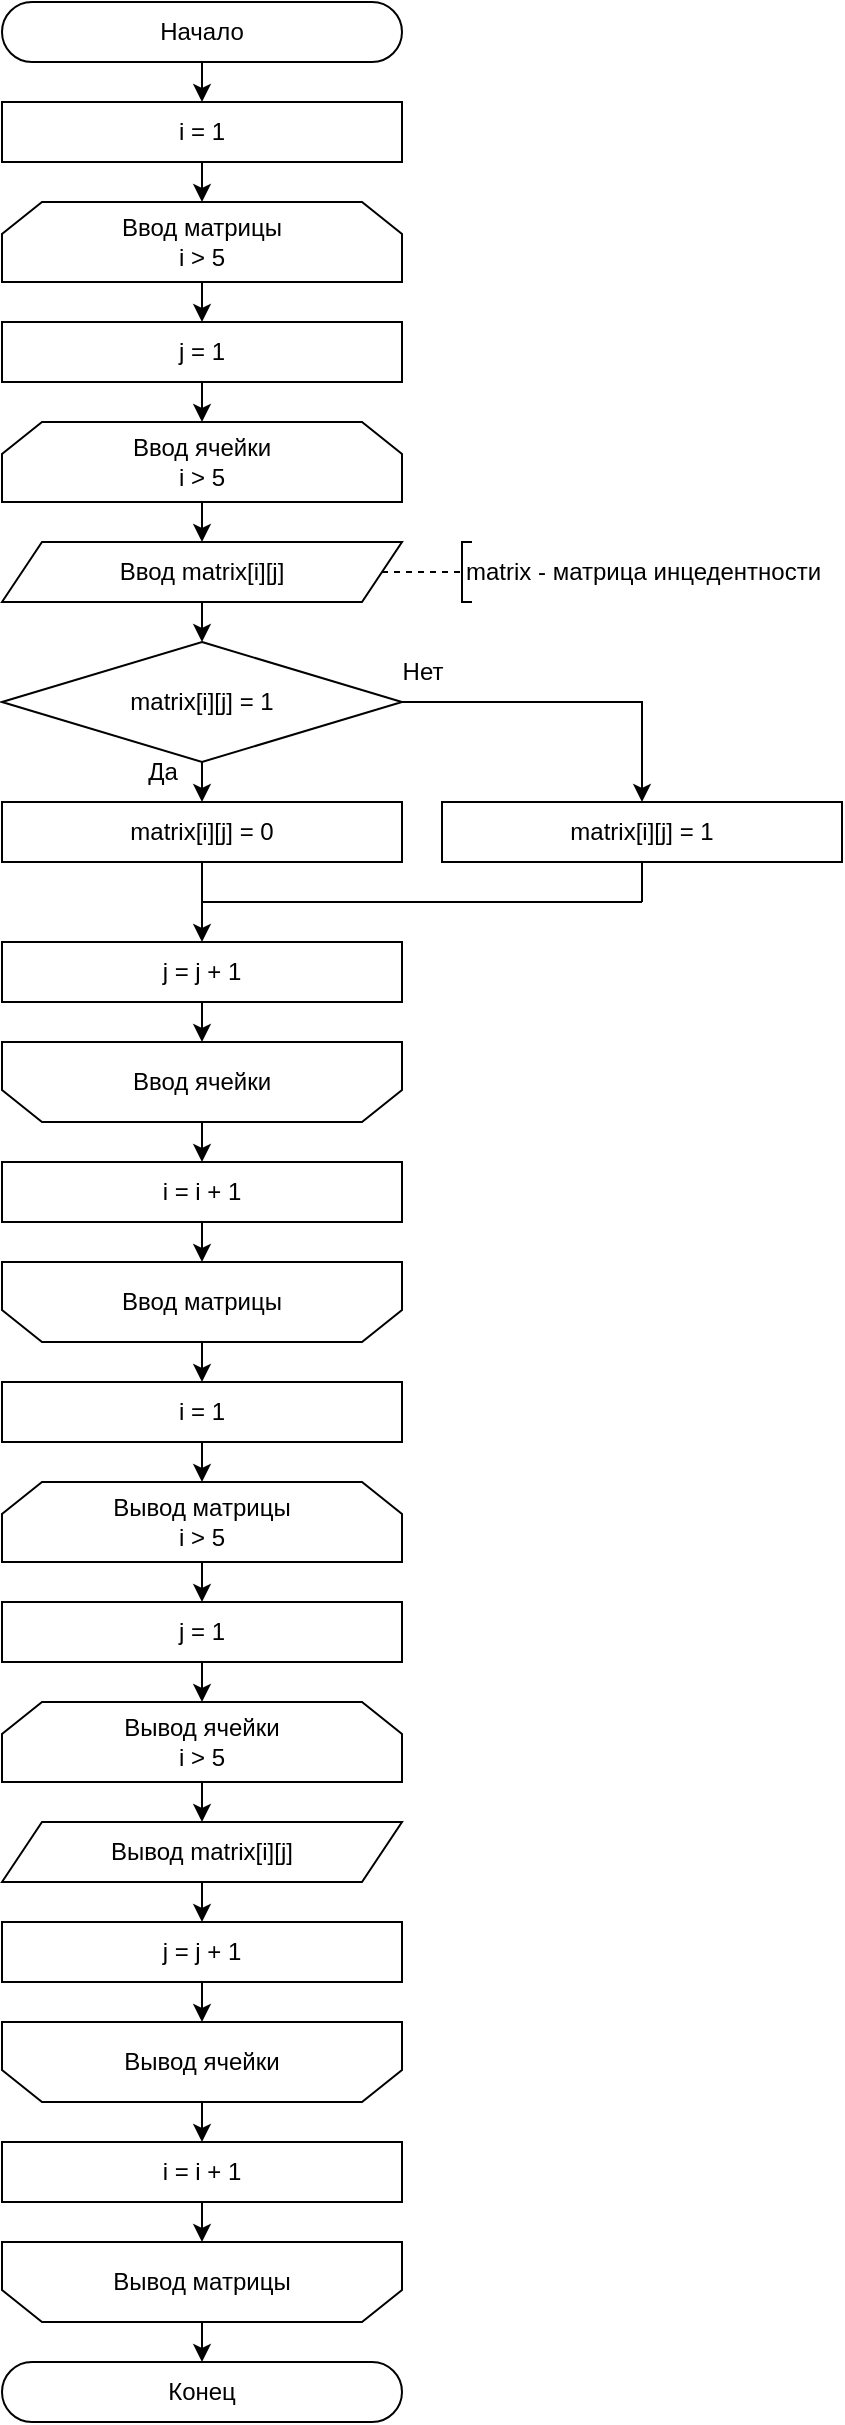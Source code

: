 <mxfile>
    <diagram name="Страница — 1" id="PtERw0xOoVtdUdhSGjrE">
        <mxGraphModel dx="1925" dy="2742" grid="1" gridSize="10" guides="1" tooltips="1" connect="1" arrows="1" fold="1" page="1" pageScale="1" pageWidth="827" pageHeight="1169" math="0" shadow="0">
            <root>
                <mxCell id="0"/>
                <mxCell id="1" parent="0"/>
                <mxCell id="79" style="edgeStyle=none;html=1;" parent="1" source="77" target="78" edge="1">
                    <mxGeometry relative="1" as="geometry"/>
                </mxCell>
                <mxCell id="77" value="Начало" style="rounded=1;whiteSpace=wrap;html=1;arcSize=50;" parent="1" vertex="1">
                    <mxGeometry x="10" y="-1160" width="200" height="30" as="geometry"/>
                </mxCell>
                <mxCell id="81" style="edgeStyle=none;html=1;" parent="1" source="78" target="80" edge="1">
                    <mxGeometry relative="1" as="geometry"/>
                </mxCell>
                <mxCell id="78" value="i = 1" style="rounded=0;whiteSpace=wrap;html=1;" parent="1" vertex="1">
                    <mxGeometry x="10" y="-1110" width="200" height="30" as="geometry"/>
                </mxCell>
                <mxCell id="83" style="edgeStyle=none;html=1;" parent="1" source="80" target="82" edge="1">
                    <mxGeometry relative="1" as="geometry"/>
                </mxCell>
                <mxCell id="80" value="Ввод матрицы&lt;br&gt;&lt;div&gt;&lt;font style=&quot;color: rgb(0, 0, 0);&quot;&gt;i &amp;gt; 5&lt;/font&gt;&lt;/div&gt;" style="shape=loopLimit;whiteSpace=wrap;html=1;" parent="1" vertex="1">
                    <mxGeometry x="10" y="-1060" width="200" height="40" as="geometry"/>
                </mxCell>
                <mxCell id="102" style="edgeStyle=none;html=1;" parent="1" source="82" target="101" edge="1">
                    <mxGeometry relative="1" as="geometry"/>
                </mxCell>
                <mxCell id="82" value="j = 1" style="rounded=0;whiteSpace=wrap;html=1;" parent="1" vertex="1">
                    <mxGeometry x="10" y="-1000" width="200" height="30" as="geometry"/>
                </mxCell>
                <mxCell id="89" style="edgeStyle=none;html=1;" parent="1" source="84" target="88" edge="1">
                    <mxGeometry relative="1" as="geometry"/>
                </mxCell>
                <mxCell id="84" value="Ввод matrix[i][j]" style="shape=parallelogram;perimeter=parallelogramPerimeter;whiteSpace=wrap;html=1;fixedSize=1;" parent="1" vertex="1">
                    <mxGeometry x="10" y="-890" width="200" height="30" as="geometry"/>
                </mxCell>
                <mxCell id="86" value="matrix - матрица инцедентности" style="strokeWidth=1;html=1;shape=mxgraph.flowchart.annotation_1;align=left;pointerEvents=1;" parent="1" vertex="1">
                    <mxGeometry x="240" y="-890" width="5" height="30" as="geometry"/>
                </mxCell>
                <mxCell id="87" value="" style="endArrow=none;html=1;rounded=0;entryX=0;entryY=0.5;entryDx=0;entryDy=0;entryPerimeter=0;dashed=1;" parent="1" target="86" edge="1">
                    <mxGeometry width="50" height="50" relative="1" as="geometry">
                        <mxPoint x="200" y="-875" as="sourcePoint"/>
                        <mxPoint x="290" y="-885" as="targetPoint"/>
                    </mxGeometry>
                </mxCell>
                <mxCell id="91" style="edgeStyle=none;html=1;" parent="1" source="88" edge="1">
                    <mxGeometry relative="1" as="geometry">
                        <mxPoint x="110" y="-760" as="targetPoint"/>
                    </mxGeometry>
                </mxCell>
                <mxCell id="170" style="edgeStyle=none;html=1;entryX=0.5;entryY=0;entryDx=0;entryDy=0;arcSize=0;" edge="1" parent="1" source="88" target="168">
                    <mxGeometry relative="1" as="geometry">
                        <Array as="points">
                            <mxPoint x="330" y="-810"/>
                        </Array>
                    </mxGeometry>
                </mxCell>
                <mxCell id="88" value="matrix[i][j] = 1" style="rhombus;whiteSpace=wrap;html=1;" parent="1" vertex="1">
                    <mxGeometry x="10" y="-840" width="200" height="60" as="geometry"/>
                </mxCell>
                <mxCell id="105" style="edgeStyle=none;html=1;" parent="1" source="94" target="104" edge="1">
                    <mxGeometry relative="1" as="geometry"/>
                </mxCell>
                <mxCell id="94" value="j = j + 1" style="rounded=0;whiteSpace=wrap;html=1;" parent="1" vertex="1">
                    <mxGeometry x="10" y="-690" width="200" height="30" as="geometry"/>
                </mxCell>
                <mxCell id="99" value="Да" style="text;html=1;align=center;verticalAlign=middle;resizable=0;points=[];autosize=1;strokeColor=none;fillColor=none;" parent="1" vertex="1">
                    <mxGeometry x="70" y="-790" width="40" height="30" as="geometry"/>
                </mxCell>
                <mxCell id="100" value="Нет" style="text;html=1;align=center;verticalAlign=middle;resizable=0;points=[];autosize=1;strokeColor=none;fillColor=none;" parent="1" vertex="1">
                    <mxGeometry x="200" y="-840" width="40" height="30" as="geometry"/>
                </mxCell>
                <mxCell id="103" style="edgeStyle=none;html=1;" parent="1" source="101" target="84" edge="1">
                    <mxGeometry relative="1" as="geometry"/>
                </mxCell>
                <mxCell id="101" value="Ввод ячейки&lt;br&gt;&lt;div&gt;&lt;font style=&quot;color: rgb(0, 0, 0);&quot;&gt;i &amp;gt; 5&lt;/font&gt;&lt;/div&gt;" style="shape=loopLimit;whiteSpace=wrap;html=1;" parent="1" vertex="1">
                    <mxGeometry x="10" y="-950" width="200" height="40" as="geometry"/>
                </mxCell>
                <mxCell id="107" style="edgeStyle=none;html=1;" parent="1" source="104" target="106" edge="1">
                    <mxGeometry relative="1" as="geometry"/>
                </mxCell>
                <mxCell id="104" value="&lt;span style=&quot;color: rgb(0, 0, 0);&quot;&gt;Ввод ячейки&lt;/span&gt;" style="shape=loopLimit;whiteSpace=wrap;html=1;direction=west;" parent="1" vertex="1">
                    <mxGeometry x="10" y="-640" width="200" height="40" as="geometry"/>
                </mxCell>
                <mxCell id="109" style="edgeStyle=none;html=1;" parent="1" source="106" target="108" edge="1">
                    <mxGeometry relative="1" as="geometry"/>
                </mxCell>
                <mxCell id="106" value="i = i + 1" style="rounded=0;whiteSpace=wrap;html=1;" parent="1" vertex="1">
                    <mxGeometry x="10" y="-580" width="200" height="30" as="geometry"/>
                </mxCell>
                <mxCell id="187" style="edgeStyle=none;html=1;" edge="1" parent="1" source="108" target="134">
                    <mxGeometry relative="1" as="geometry"/>
                </mxCell>
                <mxCell id="108" value="&lt;span style=&quot;color: rgb(0, 0, 0);&quot;&gt;Ввод матрицы&lt;/span&gt;" style="shape=loopLimit;whiteSpace=wrap;html=1;direction=west;" parent="1" vertex="1">
                    <mxGeometry x="10" y="-530" width="200" height="40" as="geometry"/>
                </mxCell>
                <mxCell id="133" style="edgeStyle=none;html=1;" parent="1" source="134" target="136" edge="1">
                    <mxGeometry relative="1" as="geometry"/>
                </mxCell>
                <mxCell id="134" value="i = 1" style="rounded=0;whiteSpace=wrap;html=1;" parent="1" vertex="1">
                    <mxGeometry x="10" y="-470" width="200" height="30" as="geometry"/>
                </mxCell>
                <mxCell id="175" style="edgeStyle=none;html=1;" edge="1" parent="1" source="136" target="174">
                    <mxGeometry relative="1" as="geometry"/>
                </mxCell>
                <mxCell id="136" value="Вывод матрицы&lt;br&gt;&lt;div&gt;&lt;font style=&quot;color: rgb(0, 0, 0);&quot;&gt;i &amp;gt; 5&lt;/font&gt;&lt;/div&gt;" style="shape=loopLimit;whiteSpace=wrap;html=1;" parent="1" vertex="1">
                    <mxGeometry x="10" y="-420" width="200" height="40" as="geometry"/>
                </mxCell>
                <mxCell id="165" style="edgeStyle=none;html=1;" parent="1" source="158" target="164" edge="1">
                    <mxGeometry relative="1" as="geometry"/>
                </mxCell>
                <mxCell id="158" value="&lt;span style=&quot;color: rgb(0, 0, 0);&quot;&gt;Вывод матрицы&lt;/span&gt;" style="shape=loopLimit;whiteSpace=wrap;html=1;direction=west;" parent="1" vertex="1">
                    <mxGeometry x="10" y="-40" width="200" height="40" as="geometry"/>
                </mxCell>
                <mxCell id="164" value="Конец" style="rounded=1;whiteSpace=wrap;html=1;arcSize=50;" parent="1" vertex="1">
                    <mxGeometry x="10" y="20" width="200" height="30" as="geometry"/>
                </mxCell>
                <mxCell id="171" style="edgeStyle=none;html=1;" edge="1" parent="1" source="167" target="94">
                    <mxGeometry relative="1" as="geometry"/>
                </mxCell>
                <mxCell id="167" value="&lt;span style=&quot;color: rgb(0, 0, 0);&quot;&gt;matrix[i][j] = 0&lt;/span&gt;" style="rounded=0;whiteSpace=wrap;html=1;" vertex="1" parent="1">
                    <mxGeometry x="10" y="-760" width="200" height="30" as="geometry"/>
                </mxCell>
                <mxCell id="168" value="&lt;span style=&quot;color: rgb(0, 0, 0);&quot;&gt;matrix[i][j] = 1&lt;/span&gt;" style="rounded=0;whiteSpace=wrap;html=1;" vertex="1" parent="1">
                    <mxGeometry x="230" y="-760" width="200" height="30" as="geometry"/>
                </mxCell>
                <mxCell id="172" value="" style="endArrow=none;html=1;" edge="1" parent="1">
                    <mxGeometry width="50" height="50" relative="1" as="geometry">
                        <mxPoint x="110" y="-710" as="sourcePoint"/>
                        <mxPoint x="330" y="-710" as="targetPoint"/>
                    </mxGeometry>
                </mxCell>
                <mxCell id="173" value="" style="endArrow=none;html=1;entryX=0.5;entryY=1;entryDx=0;entryDy=0;" edge="1" parent="1" target="168">
                    <mxGeometry width="50" height="50" relative="1" as="geometry">
                        <mxPoint x="330" y="-710" as="sourcePoint"/>
                        <mxPoint x="180" y="-730" as="targetPoint"/>
                    </mxGeometry>
                </mxCell>
                <mxCell id="177" style="edgeStyle=none;html=1;" edge="1" parent="1" source="174" target="176">
                    <mxGeometry relative="1" as="geometry"/>
                </mxCell>
                <mxCell id="174" value="j = 1" style="rounded=0;whiteSpace=wrap;html=1;" vertex="1" parent="1">
                    <mxGeometry x="10" y="-360" width="200" height="30" as="geometry"/>
                </mxCell>
                <mxCell id="179" style="edgeStyle=none;html=1;" edge="1" parent="1" source="176" target="178">
                    <mxGeometry relative="1" as="geometry"/>
                </mxCell>
                <mxCell id="176" value="Вывод ячейки&lt;br&gt;&lt;div&gt;&lt;font style=&quot;color: rgb(0, 0, 0);&quot;&gt;i &amp;gt; 5&lt;/font&gt;&lt;/div&gt;" style="shape=loopLimit;whiteSpace=wrap;html=1;" vertex="1" parent="1">
                    <mxGeometry x="10" y="-310" width="200" height="40" as="geometry"/>
                </mxCell>
                <mxCell id="181" style="edgeStyle=none;html=1;" edge="1" parent="1" source="178" target="180">
                    <mxGeometry relative="1" as="geometry"/>
                </mxCell>
                <mxCell id="178" value="Вывод matrix[i][j]" style="shape=parallelogram;perimeter=parallelogramPerimeter;whiteSpace=wrap;html=1;fixedSize=1;" vertex="1" parent="1">
                    <mxGeometry x="10" y="-250" width="200" height="30" as="geometry"/>
                </mxCell>
                <mxCell id="183" style="edgeStyle=none;html=1;" edge="1" parent="1" source="180" target="182">
                    <mxGeometry relative="1" as="geometry"/>
                </mxCell>
                <mxCell id="180" value="j = j + 1" style="rounded=0;whiteSpace=wrap;html=1;" vertex="1" parent="1">
                    <mxGeometry x="10" y="-200" width="200" height="30" as="geometry"/>
                </mxCell>
                <mxCell id="186" style="edgeStyle=none;html=1;" edge="1" parent="1" source="182" target="184">
                    <mxGeometry relative="1" as="geometry"/>
                </mxCell>
                <mxCell id="182" value="&lt;span style=&quot;color: rgb(0, 0, 0);&quot;&gt;Вывод ячейки&lt;/span&gt;" style="shape=loopLimit;whiteSpace=wrap;html=1;direction=west;" vertex="1" parent="1">
                    <mxGeometry x="10" y="-150" width="200" height="40" as="geometry"/>
                </mxCell>
                <mxCell id="185" style="edgeStyle=none;html=1;" edge="1" parent="1" source="184" target="158">
                    <mxGeometry relative="1" as="geometry"/>
                </mxCell>
                <mxCell id="184" value="i = i + 1" style="rounded=0;whiteSpace=wrap;html=1;" vertex="1" parent="1">
                    <mxGeometry x="10" y="-90" width="200" height="30" as="geometry"/>
                </mxCell>
            </root>
        </mxGraphModel>
    </diagram>
</mxfile>